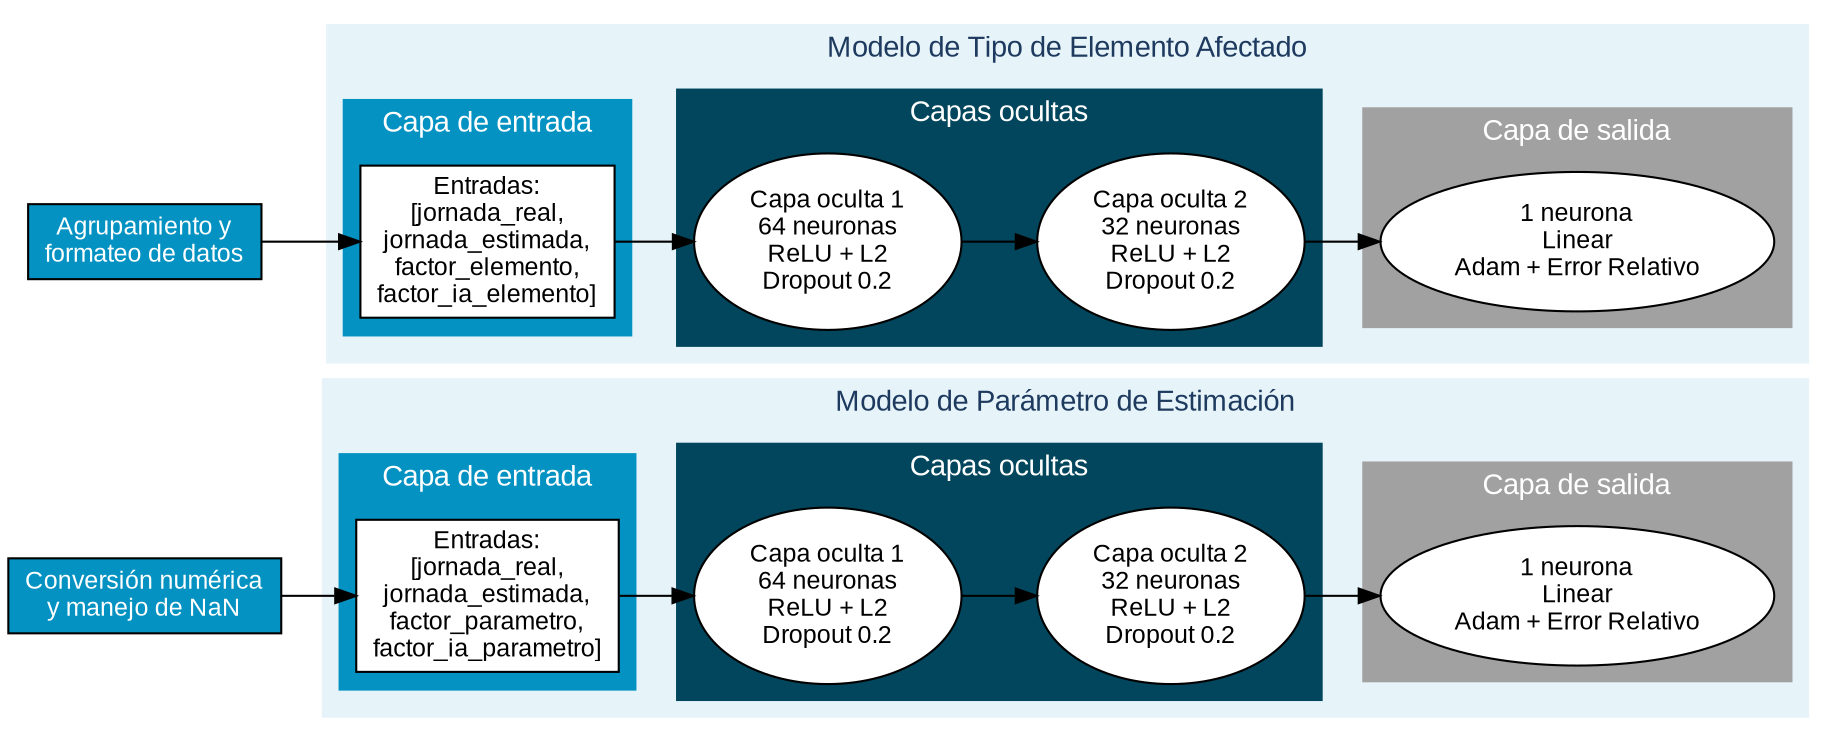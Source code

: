 digraph RNA_Dual {
    rankdir=LR;
    fontname="Arial";
    node [fontname="Arial", fontsize=12];

    // ===================
    // Notas de preprocesamiento
    // ===================
    nota1 [label="Conversión numérica\ny manejo de NaN", shape=box, style=filled, fillcolor="#0492C2", fontcolor=white];
    nota2 [label="Agrupamiento y\nformateo de datos", shape=box, style=filled, fillcolor="#0492C2", fontcolor=white];

    // ===================
    // Modelo Parámetro
    // ===================
    subgraph cluster_parametro {
        label="Modelo de Parámetro de Estimación";
        style=filled;
        color="#E6F4F9";
        fontcolor="#1E3A5F";
        fontsize=14;

        // Entrada
        subgraph cluster_p_input {
            label="Capa de entrada";
            style=filled;
            color="#0492C2";
            fontcolor=white;

            p_input [label="Entradas:\n[jornada_real,\njornada_estimada,\nfactor_parametro,\nfactor_ia_parametro]", shape=box, style=filled, fillcolor=white];
        }

        // Capas ocultas
        subgraph cluster_p_hidden {
            label="Capas ocultas";
            style=filled;
            color="#01465C";
            fontcolor=white;

            p_h1 [label="Capa oculta 1\n64 neuronas\nReLU + L2\nDropout 0.2", shape=ellipse, style=filled, fillcolor=white];
            p_h2 [label="Capa oculta 2\n32 neuronas\nReLU + L2\nDropout 0.2", shape=ellipse, style=filled, fillcolor=white];
        }

        // Salida
        subgraph cluster_p_output {
            label="Capa de salida";
            style=filled;
            color="#A1A1A1";
            fontcolor=white;

            p_out [label="1 neurona\nLinear\nAdam + Error Relativo", shape=ellipse, style=filled, fillcolor=white];
        }

        p_input -> p_h1 -> p_h2 -> p_out;
    }

    // ===================
    // Modelo Elemento
    // ===================
    subgraph cluster_elemento {
        label="Modelo de Tipo de Elemento Afectado";
        style=filled;
        color="#E6F4F9";
        fontcolor="#1E3A5F";
        fontsize=14;

        // Entrada
        subgraph cluster_e_input {
            label="Capa de entrada";
            style=filled;
            color="#0492C2";
            fontcolor=white;

            e_input [label="Entradas:\n[jornada_real,\njornada_estimada,\nfactor_elemento,\nfactor_ia_elemento]", shape=box, style=filled, fillcolor=white];
        }

        // Capas ocultas
        subgraph cluster_e_hidden {
            label="Capas ocultas";
            style=filled;
            color="#01465C";
            fontcolor=white;

            e_h1 [label="Capa oculta 1\n64 neuronas\nReLU + L2\nDropout 0.2", shape=ellipse, style=filled, fillcolor=white];
            e_h2 [label="Capa oculta 2\n32 neuronas\nReLU + L2\nDropout 0.2", shape=ellipse, style=filled, fillcolor=white];
        }

        // Salida
        subgraph cluster_e_output {
            label="Capa de salida";
            style=filled;
            color="#A1A1A1";
            fontcolor=white;

            e_out [label="1 neurona\nLinear\nAdam + Error Relativo", shape=ellipse, style=filled, fillcolor=white];
        }

        e_input -> e_h1 -> e_h2 -> e_out;
    }

    // Enlaces desde notas
    nota1 -> p_input;
    nota2 -> e_input;
}
